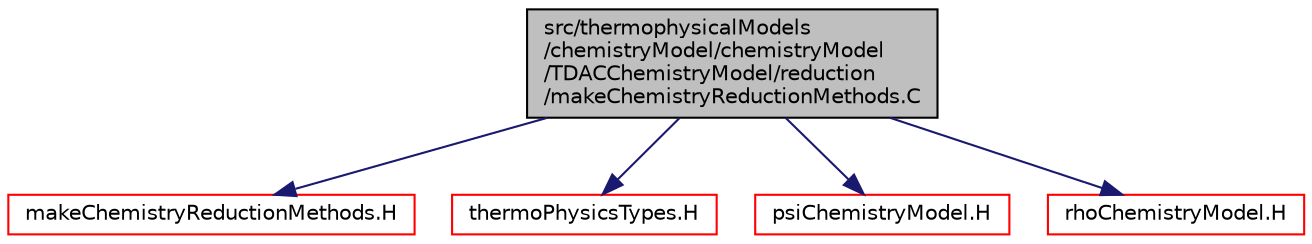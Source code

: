 digraph "src/thermophysicalModels/chemistryModel/chemistryModel/TDACChemistryModel/reduction/makeChemistryReductionMethods.C"
{
  bgcolor="transparent";
  edge [fontname="Helvetica",fontsize="10",labelfontname="Helvetica",labelfontsize="10"];
  node [fontname="Helvetica",fontsize="10",shape=record];
  Node0 [label="src/thermophysicalModels\l/chemistryModel/chemistryModel\l/TDACChemistryModel/reduction\l/makeChemistryReductionMethods.C",height=0.2,width=0.4,color="black", fillcolor="grey75", style="filled", fontcolor="black"];
  Node0 -> Node1 [color="midnightblue",fontsize="10",style="solid",fontname="Helvetica"];
  Node1 [label="makeChemistryReductionMethods.H",height=0.2,width=0.4,color="red",URL="$a15890.html"];
  Node0 -> Node128 [color="midnightblue",fontsize="10",style="solid",fontname="Helvetica"];
  Node128 [label="thermoPhysicsTypes.H",height=0.2,width=0.4,color="red",URL="$a16931.html",tooltip="Type definitions for thermo-physics models. "];
  Node0 -> Node163 [color="midnightblue",fontsize="10",style="solid",fontname="Helvetica"];
  Node163 [label="psiChemistryModel.H",height=0.2,width=0.4,color="red",URL="$a15818.html"];
  Node0 -> Node369 [color="midnightblue",fontsize="10",style="solid",fontname="Helvetica"];
  Node369 [label="rhoChemistryModel.H",height=0.2,width=0.4,color="red",URL="$a15830.html"];
}
